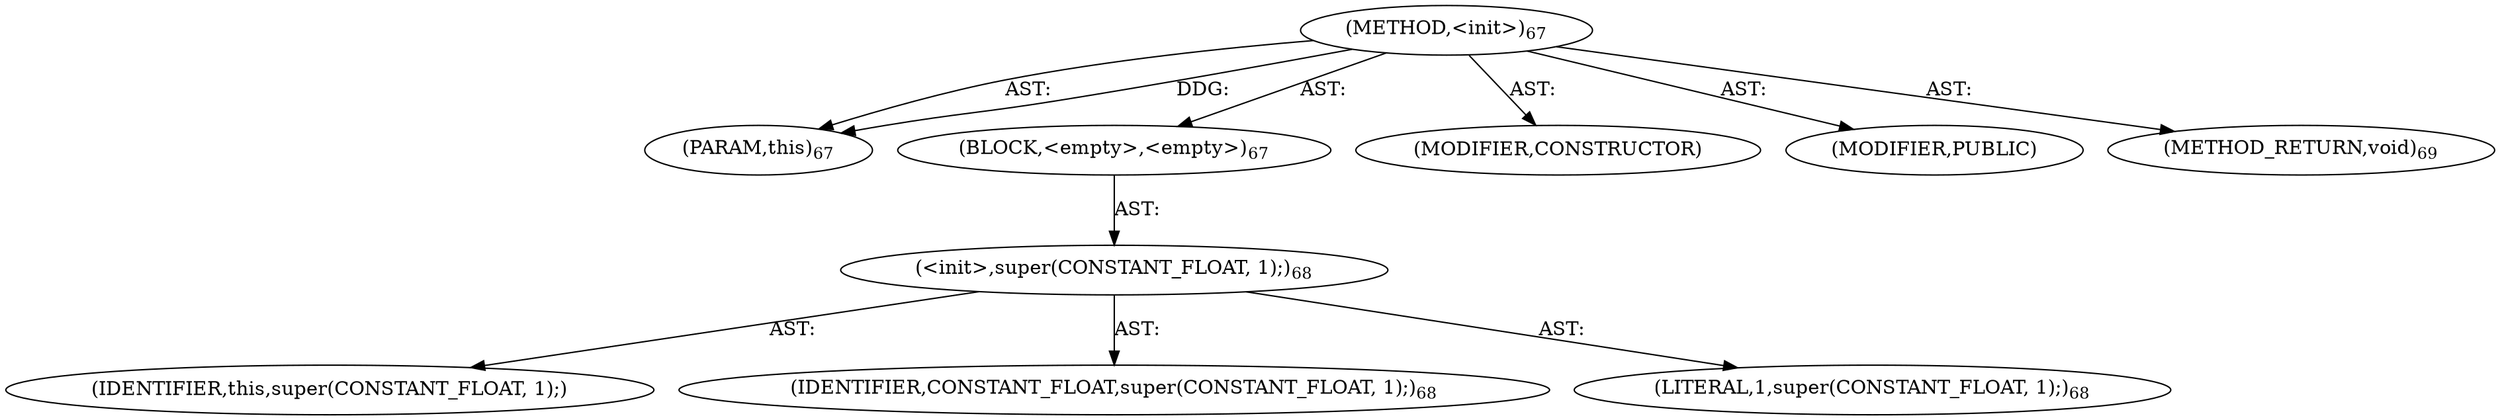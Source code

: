 digraph "&lt;init&gt;" {  
"111669149696" [label = <(METHOD,&lt;init&gt;)<SUB>67</SUB>> ]
"115964116994" [label = <(PARAM,this)<SUB>67</SUB>> ]
"25769803776" [label = <(BLOCK,&lt;empty&gt;,&lt;empty&gt;)<SUB>67</SUB>> ]
"30064771072" [label = <(&lt;init&gt;,super(CONSTANT_FLOAT, 1);)<SUB>68</SUB>> ]
"68719476738" [label = <(IDENTIFIER,this,super(CONSTANT_FLOAT, 1);)> ]
"68719476739" [label = <(IDENTIFIER,CONSTANT_FLOAT,super(CONSTANT_FLOAT, 1);)<SUB>68</SUB>> ]
"90194313216" [label = <(LITERAL,1,super(CONSTANT_FLOAT, 1);)<SUB>68</SUB>> ]
"133143986176" [label = <(MODIFIER,CONSTRUCTOR)> ]
"133143986177" [label = <(MODIFIER,PUBLIC)> ]
"128849018880" [label = <(METHOD_RETURN,void)<SUB>69</SUB>> ]
  "111669149696" -> "115964116994"  [ label = "AST: "] 
  "111669149696" -> "25769803776"  [ label = "AST: "] 
  "111669149696" -> "133143986176"  [ label = "AST: "] 
  "111669149696" -> "133143986177"  [ label = "AST: "] 
  "111669149696" -> "128849018880"  [ label = "AST: "] 
  "25769803776" -> "30064771072"  [ label = "AST: "] 
  "30064771072" -> "68719476738"  [ label = "AST: "] 
  "30064771072" -> "68719476739"  [ label = "AST: "] 
  "30064771072" -> "90194313216"  [ label = "AST: "] 
  "111669149696" -> "115964116994"  [ label = "DDG: "] 
}
